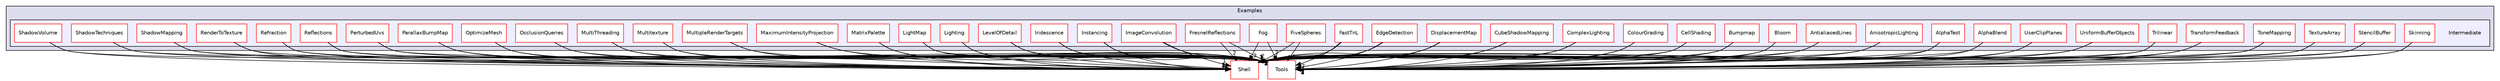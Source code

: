 digraph "PVR/SDK_3.4/Examples/Intermediate" {
  compound=true
  node [ fontsize="10", fontname="Helvetica"];
  edge [ labelfontsize="10", labelfontname="Helvetica"];
  subgraph clusterdir_9235ba7a2b8ccfd2cbbe5635d248230f {
    graph [ bgcolor="#ddddee", pencolor="black", label="Examples" fontname="Helvetica", fontsize="10", URL="dir_9235ba7a2b8ccfd2cbbe5635d248230f.html"]
  subgraph clusterdir_1fc4701d2c417cbbd376ebdde5d0b37f {
    graph [ bgcolor="#eeeeff", pencolor="black", label="" URL="dir_1fc4701d2c417cbbd376ebdde5d0b37f.html"];
    dir_1fc4701d2c417cbbd376ebdde5d0b37f [shape=plaintext label="Intermediate"];
    dir_3714504219f0ffb84e40d27bcc9df0b5 [shape=box label="AlphaBlend" color="red" fillcolor="white" style="filled" URL="dir_3714504219f0ffb84e40d27bcc9df0b5.html"];
    dir_b034b34eac0c1d5169803e1f748bef07 [shape=box label="AlphaTest" color="red" fillcolor="white" style="filled" URL="dir_b034b34eac0c1d5169803e1f748bef07.html"];
    dir_19a1982827cfd80b7dcf0dbb6cce5a9c [shape=box label="AnisotropicLighting" color="red" fillcolor="white" style="filled" URL="dir_19a1982827cfd80b7dcf0dbb6cce5a9c.html"];
    dir_41eebef0bb99083755ae9b6b8cfde562 [shape=box label="AntialiasedLines" color="red" fillcolor="white" style="filled" URL="dir_41eebef0bb99083755ae9b6b8cfde562.html"];
    dir_76d732fcf6fb6358f5d5c22d5210e715 [shape=box label="Bloom" color="red" fillcolor="white" style="filled" URL="dir_76d732fcf6fb6358f5d5c22d5210e715.html"];
    dir_7b14d1b4147414323263656e65f43640 [shape=box label="Bumpmap" color="red" fillcolor="white" style="filled" URL="dir_7b14d1b4147414323263656e65f43640.html"];
    dir_31a99732a4e21fa0b28ff30bfa56f3d7 [shape=box label="CellShading" color="red" fillcolor="white" style="filled" URL="dir_31a99732a4e21fa0b28ff30bfa56f3d7.html"];
    dir_bf19a6272bd0dc32a923f4a66ab4ff45 [shape=box label="ColourGrading" color="red" fillcolor="white" style="filled" URL="dir_bf19a6272bd0dc32a923f4a66ab4ff45.html"];
    dir_811ca13bfedc95710c184a448978ff5b [shape=box label="ComplexLighting" color="red" fillcolor="white" style="filled" URL="dir_811ca13bfedc95710c184a448978ff5b.html"];
    dir_6936883a92fac1a67becc4b6497b1405 [shape=box label="CubeShadowMapping" color="red" fillcolor="white" style="filled" URL="dir_6936883a92fac1a67becc4b6497b1405.html"];
    dir_9f558a960cae658bdc8d0bd05b162844 [shape=box label="DisplacementMap" color="red" fillcolor="white" style="filled" URL="dir_9f558a960cae658bdc8d0bd05b162844.html"];
    dir_d0b5273dd1948c046b60e06a5c0bf4af [shape=box label="EdgeDetection" color="red" fillcolor="white" style="filled" URL="dir_d0b5273dd1948c046b60e06a5c0bf4af.html"];
    dir_33cf8005bb30d6c9ede2881ce2e5f6a3 [shape=box label="FastTnL" color="red" fillcolor="white" style="filled" URL="dir_33cf8005bb30d6c9ede2881ce2e5f6a3.html"];
    dir_f61dbe60614091fd458644dbc79a1d4f [shape=box label="FiveSpheres" color="red" fillcolor="white" style="filled" URL="dir_f61dbe60614091fd458644dbc79a1d4f.html"];
    dir_e6c740a98f24ed3d914273349c9ab131 [shape=box label="Fog" color="red" fillcolor="white" style="filled" URL="dir_e6c740a98f24ed3d914273349c9ab131.html"];
    dir_193b3429d352b416d5f532e39b39a334 [shape=box label="FresnelReflections" color="red" fillcolor="white" style="filled" URL="dir_193b3429d352b416d5f532e39b39a334.html"];
    dir_ea86a840561a19d00698ff75b7a6cfdf [shape=box label="ImageConvolution" color="red" fillcolor="white" style="filled" URL="dir_ea86a840561a19d00698ff75b7a6cfdf.html"];
    dir_01aee7b26daad13cba110ca211b2b0d0 [shape=box label="Instancing" color="red" fillcolor="white" style="filled" URL="dir_01aee7b26daad13cba110ca211b2b0d0.html"];
    dir_1ed241de3dbfb353a7ace88540a24164 [shape=box label="Iridescence" color="red" fillcolor="white" style="filled" URL="dir_1ed241de3dbfb353a7ace88540a24164.html"];
    dir_bfe86656519c92af6c3675e7b2791f90 [shape=box label="LevelOfDetail" color="red" fillcolor="white" style="filled" URL="dir_bfe86656519c92af6c3675e7b2791f90.html"];
    dir_a84a299c0e45c0c6a9ba34a75b030e5e [shape=box label="Lighting" color="red" fillcolor="white" style="filled" URL="dir_a84a299c0e45c0c6a9ba34a75b030e5e.html"];
    dir_474a7fde7f579e1a136d9ced204f85f1 [shape=box label="LightMap" color="red" fillcolor="white" style="filled" URL="dir_474a7fde7f579e1a136d9ced204f85f1.html"];
    dir_3e55a601784c32673d158a2e4db74b87 [shape=box label="MatrixPalette" color="red" fillcolor="white" style="filled" URL="dir_3e55a601784c32673d158a2e4db74b87.html"];
    dir_6bdaa4b4b2bb62a5d3fd225acecfe59c [shape=box label="MaximumIntensityProjection" color="red" fillcolor="white" style="filled" URL="dir_6bdaa4b4b2bb62a5d3fd225acecfe59c.html"];
    dir_52ba92a8a6bd178ecebb40621ba6f75b [shape=box label="MultipleRenderTargets" color="red" fillcolor="white" style="filled" URL="dir_52ba92a8a6bd178ecebb40621ba6f75b.html"];
    dir_36d87c941fc1df10c31d992d5147f85d [shape=box label="Multitexture" color="red" fillcolor="white" style="filled" URL="dir_36d87c941fc1df10c31d992d5147f85d.html"];
    dir_6ca6455f20c51dc26c1d6c3b1dec2137 [shape=box label="MultiThreading" color="red" fillcolor="white" style="filled" URL="dir_6ca6455f20c51dc26c1d6c3b1dec2137.html"];
    dir_c0c5a0b1eb4582b1036530e08a8874a4 [shape=box label="OcclusionQueries" color="red" fillcolor="white" style="filled" URL="dir_c0c5a0b1eb4582b1036530e08a8874a4.html"];
    dir_cb13bfb9d5e649063e9d93b950daaccd [shape=box label="OptimizeMesh" color="red" fillcolor="white" style="filled" URL="dir_cb13bfb9d5e649063e9d93b950daaccd.html"];
    dir_80fcf361b9527636e607f68cb6b59ebf [shape=box label="ParallaxBumpMap" color="red" fillcolor="white" style="filled" URL="dir_80fcf361b9527636e607f68cb6b59ebf.html"];
    dir_1753e59ee09958f59f3ec998df6aea5b [shape=box label="PerturbedUvs" color="red" fillcolor="white" style="filled" URL="dir_1753e59ee09958f59f3ec998df6aea5b.html"];
    dir_981e7afa61ac8a8a647f7378ab99426a [shape=box label="Reflections" color="red" fillcolor="white" style="filled" URL="dir_981e7afa61ac8a8a647f7378ab99426a.html"];
    dir_9ec2b89ad8e9bcfd1c7b1bf0c0d1a645 [shape=box label="Refraction" color="red" fillcolor="white" style="filled" URL="dir_9ec2b89ad8e9bcfd1c7b1bf0c0d1a645.html"];
    dir_7ca56308afa3e140e44bff5a63d737f6 [shape=box label="RenderToTexture" color="red" fillcolor="white" style="filled" URL="dir_7ca56308afa3e140e44bff5a63d737f6.html"];
    dir_f2b8353d036e16ce1bf248823009e228 [shape=box label="ShadowMapping" color="red" fillcolor="white" style="filled" URL="dir_f2b8353d036e16ce1bf248823009e228.html"];
    dir_eaaaf2cf9ba28c803b4347884c8e4d4f [shape=box label="ShadowTechniques" color="red" fillcolor="white" style="filled" URL="dir_eaaaf2cf9ba28c803b4347884c8e4d4f.html"];
    dir_db92bddea05d1fae6a579fc33e4e4021 [shape=box label="ShadowVolume" color="red" fillcolor="white" style="filled" URL="dir_db92bddea05d1fae6a579fc33e4e4021.html"];
    dir_2b98da790eb95f6063169a33ff609bae [shape=box label="Skinning" color="red" fillcolor="white" style="filled" URL="dir_2b98da790eb95f6063169a33ff609bae.html"];
    dir_33894abec901ed4426967df1fd248876 [shape=box label="StencilBuffer" color="red" fillcolor="white" style="filled" URL="dir_33894abec901ed4426967df1fd248876.html"];
    dir_b202c8cf8edb93d7f16912cbf7701239 [shape=box label="TextureArray" color="red" fillcolor="white" style="filled" URL="dir_b202c8cf8edb93d7f16912cbf7701239.html"];
    dir_09079b10c9080c6936b632a25b69043e [shape=box label="ToneMapping" color="red" fillcolor="white" style="filled" URL="dir_09079b10c9080c6936b632a25b69043e.html"];
    dir_0f9ed404f52414dd85aaf3a23fecd5a8 [shape=box label="TransformFeedback" color="red" fillcolor="white" style="filled" URL="dir_0f9ed404f52414dd85aaf3a23fecd5a8.html"];
    dir_1ffb9bcf82b8f6306abd573b9dae2ef0 [shape=box label="Trilinear" color="red" fillcolor="white" style="filled" URL="dir_1ffb9bcf82b8f6306abd573b9dae2ef0.html"];
    dir_d952d55e79faa02b89b06f7e10f3ea6a [shape=box label="UniformBufferObjects" color="red" fillcolor="white" style="filled" URL="dir_d952d55e79faa02b89b06f7e10f3ea6a.html"];
    dir_cbfca354d0d32bee40dcbf410f4b749d [shape=box label="UserClipPlanes" color="red" fillcolor="white" style="filled" URL="dir_cbfca354d0d32bee40dcbf410f4b749d.html"];
  }
  }
  dir_de41955a66a331b990d60d5323117a97 [shape=box label="Shell" fillcolor="white" style="filled" color="red" URL="dir_de41955a66a331b990d60d5323117a97.html"];
  dir_5222bd6691dac9df766f8a52293393a2 [shape=box label="Tools" fillcolor="white" style="filled" color="red" URL="dir_5222bd6691dac9df766f8a52293393a2.html"];
  dir_d0b5273dd1948c046b60e06a5c0bf4af->dir_de41955a66a331b990d60d5323117a97 [headlabel="2", labeldistance=1.5 headhref="dir_001400_000133.html"];
  dir_d0b5273dd1948c046b60e06a5c0bf4af->dir_5222bd6691dac9df766f8a52293393a2 [headlabel="2", labeldistance=1.5 headhref="dir_001400_001762.html"];
  dir_b034b34eac0c1d5169803e1f748bef07->dir_de41955a66a331b990d60d5323117a97 [headlabel="2", labeldistance=1.5 headhref="dir_000725_000133.html"];
  dir_b034b34eac0c1d5169803e1f748bef07->dir_5222bd6691dac9df766f8a52293393a2 [headlabel="2", labeldistance=1.5 headhref="dir_000725_001762.html"];
  dir_52ba92a8a6bd178ecebb40621ba6f75b->dir_de41955a66a331b990d60d5323117a97 [headlabel="2", labeldistance=1.5 headhref="dir_000761_000133.html"];
  dir_52ba92a8a6bd178ecebb40621ba6f75b->dir_5222bd6691dac9df766f8a52293393a2 [headlabel="2", labeldistance=1.5 headhref="dir_000761_001762.html"];
  dir_bfe86656519c92af6c3675e7b2791f90->dir_de41955a66a331b990d60d5323117a97 [headlabel="2", labeldistance=1.5 headhref="dir_000674_000133.html"];
  dir_bfe86656519c92af6c3675e7b2791f90->dir_5222bd6691dac9df766f8a52293393a2 [headlabel="2", labeldistance=1.5 headhref="dir_000674_001762.html"];
  dir_01aee7b26daad13cba110ca211b2b0d0->dir_de41955a66a331b990d60d5323117a97 [headlabel="1", labeldistance=1.5 headhref="dir_000755_000133.html"];
  dir_01aee7b26daad13cba110ca211b2b0d0->dir_5222bd6691dac9df766f8a52293393a2 [headlabel="1", labeldistance=1.5 headhref="dir_000755_001762.html"];
  dir_cbfca354d0d32bee40dcbf410f4b749d->dir_de41955a66a331b990d60d5323117a97 [headlabel="1", labeldistance=1.5 headhref="dir_000290_000133.html"];
  dir_cbfca354d0d32bee40dcbf410f4b749d->dir_5222bd6691dac9df766f8a52293393a2 [headlabel="1", labeldistance=1.5 headhref="dir_000290_001762.html"];
  dir_e6c740a98f24ed3d914273349c9ab131->dir_de41955a66a331b990d60d5323117a97 [headlabel="2", labeldistance=1.5 headhref="dir_000659_000133.html"];
  dir_e6c740a98f24ed3d914273349c9ab131->dir_5222bd6691dac9df766f8a52293393a2 [headlabel="2", labeldistance=1.5 headhref="dir_000659_001762.html"];
  dir_33894abec901ed4426967df1fd248876->dir_de41955a66a331b990d60d5323117a97 [headlabel="3", labeldistance=1.5 headhref="dir_000717_000133.html"];
  dir_33894abec901ed4426967df1fd248876->dir_5222bd6691dac9df766f8a52293393a2 [headlabel="3", labeldistance=1.5 headhref="dir_000717_001762.html"];
  dir_1ed241de3dbfb353a7ace88540a24164->dir_de41955a66a331b990d60d5323117a97 [headlabel="2", labeldistance=1.5 headhref="dir_000669_000133.html"];
  dir_1ed241de3dbfb353a7ace88540a24164->dir_5222bd6691dac9df766f8a52293393a2 [headlabel="2", labeldistance=1.5 headhref="dir_000669_001762.html"];
  dir_36d87c941fc1df10c31d992d5147f85d->dir_de41955a66a331b990d60d5323117a97 [headlabel="1", labeldistance=1.5 headhref="dir_001105_000133.html"];
  dir_36d87c941fc1df10c31d992d5147f85d->dir_5222bd6691dac9df766f8a52293393a2 [headlabel="1", labeldistance=1.5 headhref="dir_001105_001762.html"];
  dir_6936883a92fac1a67becc4b6497b1405->dir_de41955a66a331b990d60d5323117a97 [headlabel="1", labeldistance=1.5 headhref="dir_000752_000133.html"];
  dir_6936883a92fac1a67becc4b6497b1405->dir_5222bd6691dac9df766f8a52293393a2 [headlabel="1", labeldistance=1.5 headhref="dir_000752_001762.html"];
  dir_33cf8005bb30d6c9ede2881ce2e5f6a3->dir_de41955a66a331b990d60d5323117a97 [headlabel="2", labeldistance=1.5 headhref="dir_000654_000133.html"];
  dir_33cf8005bb30d6c9ede2881ce2e5f6a3->dir_5222bd6691dac9df766f8a52293393a2 [headlabel="2", labeldistance=1.5 headhref="dir_000654_001762.html"];
  dir_b202c8cf8edb93d7f16912cbf7701239->dir_de41955a66a331b990d60d5323117a97 [headlabel="1", labeldistance=1.5 headhref="dir_000773_000133.html"];
  dir_b202c8cf8edb93d7f16912cbf7701239->dir_5222bd6691dac9df766f8a52293393a2 [headlabel="1", labeldistance=1.5 headhref="dir_000773_001762.html"];
  dir_3714504219f0ffb84e40d27bcc9df0b5->dir_de41955a66a331b990d60d5323117a97 [headlabel="3", labeldistance=1.5 headhref="dir_000205_000133.html"];
  dir_3714504219f0ffb84e40d27bcc9df0b5->dir_5222bd6691dac9df766f8a52293393a2 [headlabel="3", labeldistance=1.5 headhref="dir_000205_001762.html"];
  dir_6bdaa4b4b2bb62a5d3fd225acecfe59c->dir_de41955a66a331b990d60d5323117a97 [headlabel="1", labeldistance=1.5 headhref="dir_000758_000133.html"];
  dir_6bdaa4b4b2bb62a5d3fd225acecfe59c->dir_5222bd6691dac9df766f8a52293393a2 [headlabel="1", labeldistance=1.5 headhref="dir_000758_001762.html"];
  dir_474a7fde7f579e1a136d9ced204f85f1->dir_de41955a66a331b990d60d5323117a97 [headlabel="2", labeldistance=1.5 headhref="dir_000679_000133.html"];
  dir_474a7fde7f579e1a136d9ced204f85f1->dir_5222bd6691dac9df766f8a52293393a2 [headlabel="2", labeldistance=1.5 headhref="dir_000679_001762.html"];
  dir_3e55a601784c32673d158a2e4db74b87->dir_de41955a66a331b990d60d5323117a97 [headlabel="1", labeldistance=1.5 headhref="dir_001516_000133.html"];
  dir_3e55a601784c32673d158a2e4db74b87->dir_5222bd6691dac9df766f8a52293393a2 [headlabel="1", labeldistance=1.5 headhref="dir_001516_001762.html"];
  dir_ea86a840561a19d00698ff75b7a6cfdf->dir_de41955a66a331b990d60d5323117a97 [headlabel="1", labeldistance=1.5 headhref="dir_000287_000133.html"];
  dir_ea86a840561a19d00698ff75b7a6cfdf->dir_5222bd6691dac9df766f8a52293393a2 [headlabel="1", labeldistance=1.5 headhref="dir_000287_001762.html"];
  dir_193b3429d352b416d5f532e39b39a334->dir_de41955a66a331b990d60d5323117a97 [headlabel="2", labeldistance=1.5 headhref="dir_000664_000133.html"];
  dir_193b3429d352b416d5f532e39b39a334->dir_5222bd6691dac9df766f8a52293393a2 [headlabel="2", labeldistance=1.5 headhref="dir_000664_001762.html"];
  dir_f2b8353d036e16ce1bf248823009e228->dir_de41955a66a331b990d60d5323117a97 [headlabel="2", labeldistance=1.5 headhref="dir_000709_000133.html"];
  dir_f2b8353d036e16ce1bf248823009e228->dir_5222bd6691dac9df766f8a52293393a2 [headlabel="2", labeldistance=1.5 headhref="dir_000709_001762.html"];
  dir_76d732fcf6fb6358f5d5c22d5210e715->dir_de41955a66a331b990d60d5323117a97 [headlabel="2", labeldistance=1.5 headhref="dir_000629_000133.html"];
  dir_76d732fcf6fb6358f5d5c22d5210e715->dir_5222bd6691dac9df766f8a52293393a2 [headlabel="2", labeldistance=1.5 headhref="dir_000629_001762.html"];
  dir_9f558a960cae658bdc8d0bd05b162844->dir_de41955a66a331b990d60d5323117a97 [headlabel="2", labeldistance=1.5 headhref="dir_000649_000133.html"];
  dir_9f558a960cae658bdc8d0bd05b162844->dir_5222bd6691dac9df766f8a52293393a2 [headlabel="2", labeldistance=1.5 headhref="dir_000649_001762.html"];
  dir_6ca6455f20c51dc26c1d6c3b1dec2137->dir_de41955a66a331b990d60d5323117a97 [headlabel="3", labeldistance=1.5 headhref="dir_001549_000133.html"];
  dir_6ca6455f20c51dc26c1d6c3b1dec2137->dir_5222bd6691dac9df766f8a52293393a2 [headlabel="3", labeldistance=1.5 headhref="dir_001549_001762.html"];
  dir_811ca13bfedc95710c184a448978ff5b->dir_de41955a66a331b990d60d5323117a97 [headlabel="2", labeldistance=1.5 headhref="dir_000644_000133.html"];
  dir_811ca13bfedc95710c184a448978ff5b->dir_5222bd6691dac9df766f8a52293393a2 [headlabel="2", labeldistance=1.5 headhref="dir_000644_001762.html"];
  dir_09079b10c9080c6936b632a25b69043e->dir_de41955a66a331b990d60d5323117a97 [headlabel="1", labeldistance=1.5 headhref="dir_000472_000133.html"];
  dir_09079b10c9080c6936b632a25b69043e->dir_5222bd6691dac9df766f8a52293393a2 [headlabel="1", labeldistance=1.5 headhref="dir_000472_001762.html"];
  dir_31a99732a4e21fa0b28ff30bfa56f3d7->dir_de41955a66a331b990d60d5323117a97 [headlabel="2", labeldistance=1.5 headhref="dir_000639_000133.html"];
  dir_31a99732a4e21fa0b28ff30bfa56f3d7->dir_5222bd6691dac9df766f8a52293393a2 [headlabel="2", labeldistance=1.5 headhref="dir_000639_001762.html"];
  dir_41eebef0bb99083755ae9b6b8cfde562->dir_de41955a66a331b990d60d5323117a97 [headlabel="1", labeldistance=1.5 headhref="dir_001319_000133.html"];
  dir_41eebef0bb99083755ae9b6b8cfde562->dir_5222bd6691dac9df766f8a52293393a2 [headlabel="1", labeldistance=1.5 headhref="dir_001319_001762.html"];
  dir_d952d55e79faa02b89b06f7e10f3ea6a->dir_de41955a66a331b990d60d5323117a97 [headlabel="1", labeldistance=1.5 headhref="dir_000776_000133.html"];
  dir_d952d55e79faa02b89b06f7e10f3ea6a->dir_5222bd6691dac9df766f8a52293393a2 [headlabel="1", labeldistance=1.5 headhref="dir_000776_001762.html"];
  dir_9ec2b89ad8e9bcfd1c7b1bf0c0d1a645->dir_de41955a66a331b990d60d5323117a97 [headlabel="2", labeldistance=1.5 headhref="dir_000699_000133.html"];
  dir_9ec2b89ad8e9bcfd1c7b1bf0c0d1a645->dir_5222bd6691dac9df766f8a52293393a2 [headlabel="2", labeldistance=1.5 headhref="dir_000699_001762.html"];
  dir_19a1982827cfd80b7dcf0dbb6cce5a9c->dir_de41955a66a331b990d60d5323117a97 [headlabel="2", labeldistance=1.5 headhref="dir_001010_000133.html"];
  dir_19a1982827cfd80b7dcf0dbb6cce5a9c->dir_5222bd6691dac9df766f8a52293393a2 [headlabel="2", labeldistance=1.5 headhref="dir_001010_001762.html"];
  dir_2b98da790eb95f6063169a33ff609bae->dir_de41955a66a331b990d60d5323117a97 [headlabel="3", labeldistance=1.5 headhref="dir_000712_000133.html"];
  dir_2b98da790eb95f6063169a33ff609bae->dir_5222bd6691dac9df766f8a52293393a2 [headlabel="3", labeldistance=1.5 headhref="dir_000712_001762.html"];
  dir_a84a299c0e45c0c6a9ba34a75b030e5e->dir_de41955a66a331b990d60d5323117a97 [headlabel="1", labeldistance=1.5 headhref="dir_000956_000133.html"];
  dir_a84a299c0e45c0c6a9ba34a75b030e5e->dir_5222bd6691dac9df766f8a52293393a2 [headlabel="1", labeldistance=1.5 headhref="dir_000956_001762.html"];
  dir_80fcf361b9527636e607f68cb6b59ebf->dir_de41955a66a331b990d60d5323117a97 [headlabel="2", labeldistance=1.5 headhref="dir_000684_000133.html"];
  dir_80fcf361b9527636e607f68cb6b59ebf->dir_5222bd6691dac9df766f8a52293393a2 [headlabel="2", labeldistance=1.5 headhref="dir_000684_001762.html"];
  dir_db92bddea05d1fae6a579fc33e4e4021->dir_de41955a66a331b990d60d5323117a97 [headlabel="3", labeldistance=1.5 headhref="dir_000215_000133.html"];
  dir_db92bddea05d1fae6a579fc33e4e4021->dir_5222bd6691dac9df766f8a52293393a2 [headlabel="3", labeldistance=1.5 headhref="dir_000215_001762.html"];
  dir_0f9ed404f52414dd85aaf3a23fecd5a8->dir_de41955a66a331b990d60d5323117a97 [headlabel="1", labeldistance=1.5 headhref="dir_000722_000133.html"];
  dir_0f9ed404f52414dd85aaf3a23fecd5a8->dir_5222bd6691dac9df766f8a52293393a2 [headlabel="1", labeldistance=1.5 headhref="dir_000722_001762.html"];
  dir_981e7afa61ac8a8a647f7378ab99426a->dir_de41955a66a331b990d60d5323117a97 [headlabel="2", labeldistance=1.5 headhref="dir_000694_000133.html"];
  dir_981e7afa61ac8a8a647f7378ab99426a->dir_5222bd6691dac9df766f8a52293393a2 [headlabel="2", labeldistance=1.5 headhref="dir_000694_001762.html"];
  dir_7b14d1b4147414323263656e65f43640->dir_de41955a66a331b990d60d5323117a97 [headlabel="2", labeldistance=1.5 headhref="dir_000634_000133.html"];
  dir_7b14d1b4147414323263656e65f43640->dir_5222bd6691dac9df766f8a52293393a2 [headlabel="2", labeldistance=1.5 headhref="dir_000634_001762.html"];
  dir_1ffb9bcf82b8f6306abd573b9dae2ef0->dir_de41955a66a331b990d60d5323117a97 [headlabel="1", labeldistance=1.5 headhref="dir_000196_000133.html"];
  dir_1ffb9bcf82b8f6306abd573b9dae2ef0->dir_5222bd6691dac9df766f8a52293393a2 [headlabel="1", labeldistance=1.5 headhref="dir_000196_001762.html"];
  dir_1753e59ee09958f59f3ec998df6aea5b->dir_de41955a66a331b990d60d5323117a97 [headlabel="2", labeldistance=1.5 headhref="dir_000689_000133.html"];
  dir_1753e59ee09958f59f3ec998df6aea5b->dir_5222bd6691dac9df766f8a52293393a2 [headlabel="2", labeldistance=1.5 headhref="dir_000689_001762.html"];
  dir_cb13bfb9d5e649063e9d93b950daaccd->dir_de41955a66a331b990d60d5323117a97 [headlabel="1", labeldistance=1.5 headhref="dir_001569_000133.html"];
  dir_cb13bfb9d5e649063e9d93b950daaccd->dir_5222bd6691dac9df766f8a52293393a2 [headlabel="1", labeldistance=1.5 headhref="dir_001569_001762.html"];
  dir_f61dbe60614091fd458644dbc79a1d4f->dir_de41955a66a331b990d60d5323117a97 [headlabel="1", labeldistance=1.5 headhref="dir_001429_000133.html"];
  dir_f61dbe60614091fd458644dbc79a1d4f->dir_5222bd6691dac9df766f8a52293393a2 [headlabel="1", labeldistance=1.5 headhref="dir_001429_001762.html"];
  dir_bf19a6272bd0dc32a923f4a66ab4ff45->dir_de41955a66a331b990d60d5323117a97 [headlabel="1", labeldistance=1.5 headhref="dir_000212_000133.html"];
  dir_bf19a6272bd0dc32a923f4a66ab4ff45->dir_5222bd6691dac9df766f8a52293393a2 [headlabel="1", labeldistance=1.5 headhref="dir_000212_001762.html"];
  dir_c0c5a0b1eb4582b1036530e08a8874a4->dir_de41955a66a331b990d60d5323117a97 [headlabel="2", labeldistance=1.5 headhref="dir_000766_000133.html"];
  dir_c0c5a0b1eb4582b1036530e08a8874a4->dir_5222bd6691dac9df766f8a52293393a2 [headlabel="2", labeldistance=1.5 headhref="dir_000766_001762.html"];
  dir_eaaaf2cf9ba28c803b4347884c8e4d4f->dir_de41955a66a331b990d60d5323117a97 [headlabel="1", labeldistance=1.5 headhref="dir_000782_000133.html"];
  dir_eaaaf2cf9ba28c803b4347884c8e4d4f->dir_5222bd6691dac9df766f8a52293393a2 [headlabel="1", labeldistance=1.5 headhref="dir_000782_001762.html"];
  dir_7ca56308afa3e140e44bff5a63d737f6->dir_de41955a66a331b990d60d5323117a97 [headlabel="3", labeldistance=1.5 headhref="dir_000704_000133.html"];
  dir_7ca56308afa3e140e44bff5a63d737f6->dir_5222bd6691dac9df766f8a52293393a2 [headlabel="3", labeldistance=1.5 headhref="dir_000704_001762.html"];
}
